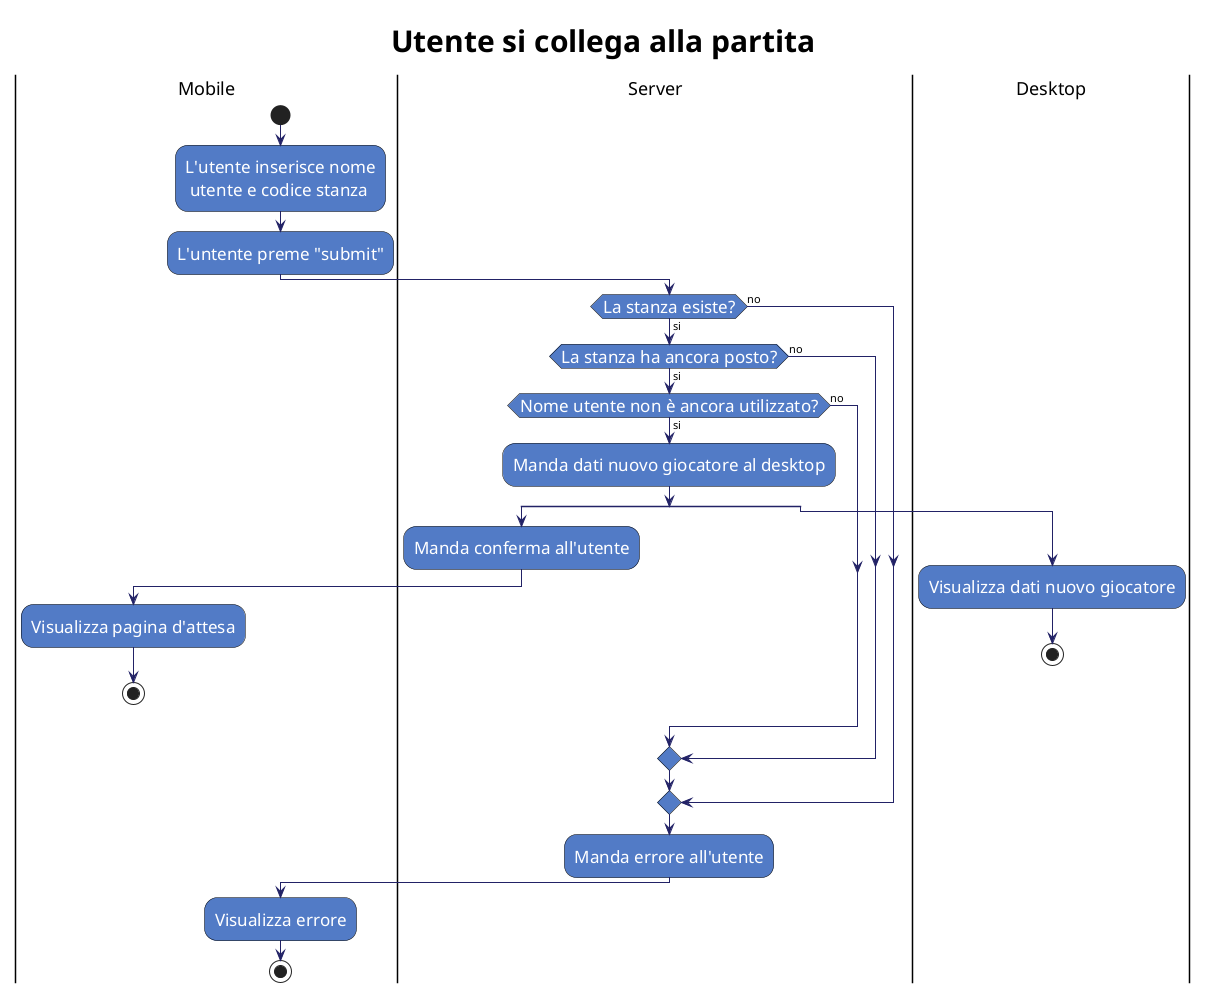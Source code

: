 @startuml name
skinparam activity {
    FontColor          white
    AttributeFontColor white
    FontSize           17
    AttributeFontSize  15
    AttributeFontname  Droid Sans Mono
    BackgroundColor    #527BC6
    BorderColor        black
    ArrowColor         #222266
}
skinparam title {
    FontColor          black 
    FontSize           30
    AttributeFontSize  15
    AttributeFontname  Droid Sans Mono
}
title Utente si collega alla partita
|Mobile|
start
:L'utente inserisce nome
 utente e codice stanza;
:L'untente preme "submit";
|Server|
if (La stanza esiste?) is (si) then
    if (La stanza ha ancora posto?) is (si) then
        if (Nome utente non è ancora utilizzato?) is (si) then
            :Manda dati nuovo giocatore al desktop;
            split
            |Server|
            :Manda conferma all'utente;
            |Mobile|
            :Visualizza pagina d'attesa;
            stop
            split again
            |Desktop|
            :Visualizza dati nuovo giocatore;
            stop
            end split
            |Server|
        else (no)
        endif
    else (no)
    endif
else (no)
endif
:Manda errore all'utente;
|Mobile|
:Visualizza errore;
stop
@enduml